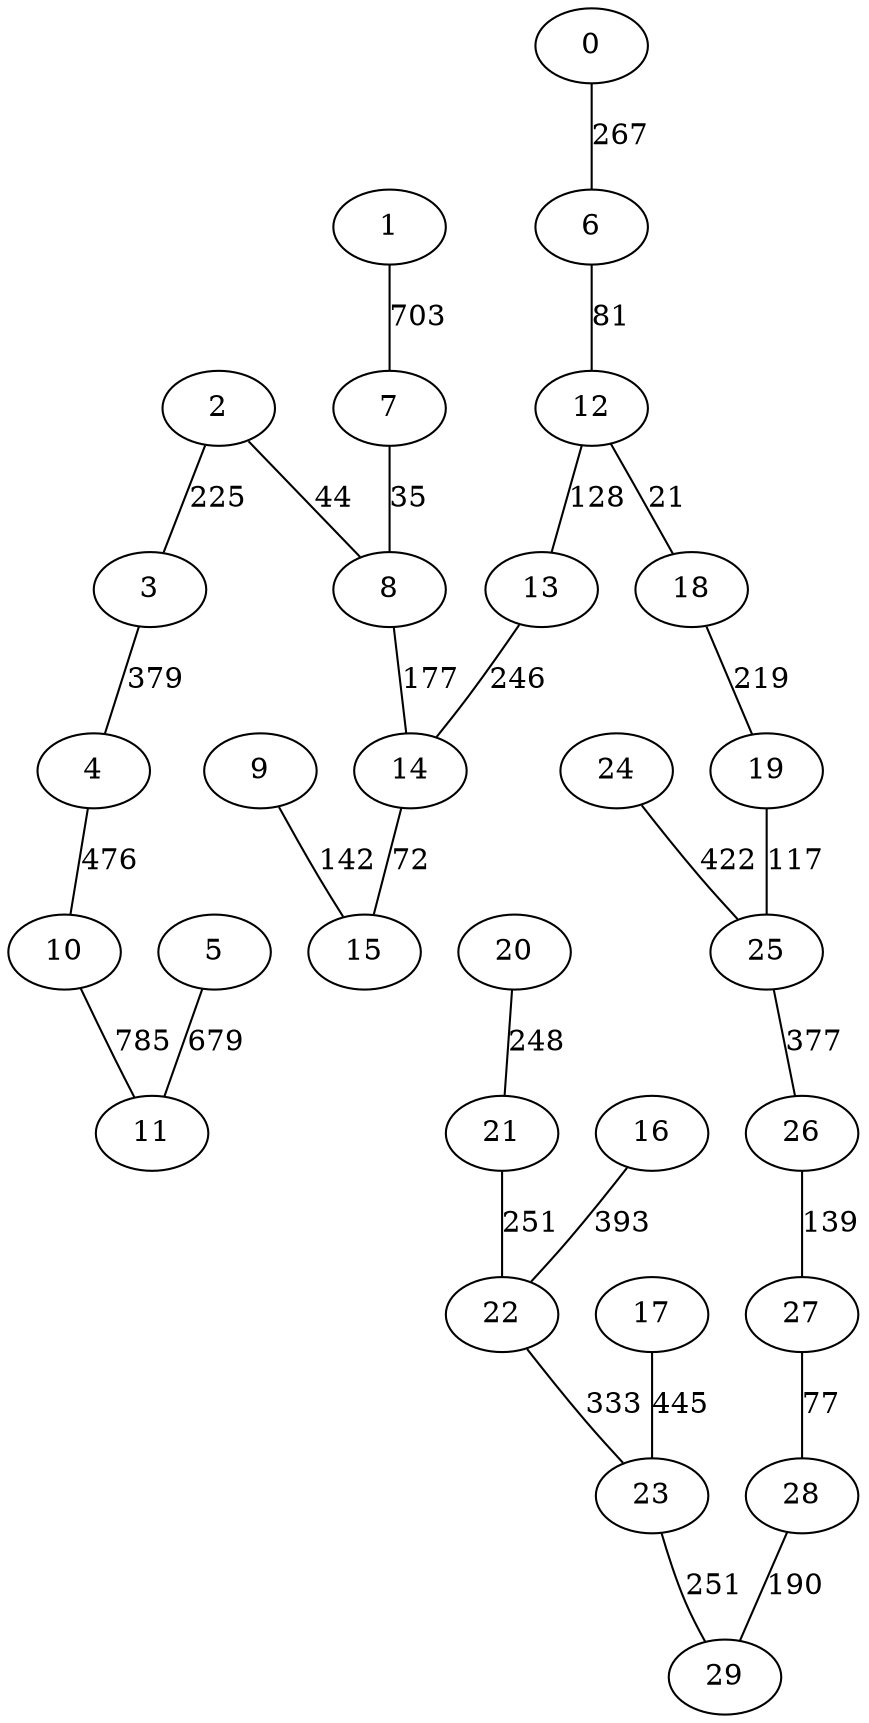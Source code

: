 strict graph G {
0;
1;
2;
3;
4;
5;
6;
7;
8;
9;
10;
11;
12;
13;
14;
15;
16;
17;
18;
19;
20;
21;
22;
23;
24;
25;
26;
27;
28;
29;
22 -- 23  [label=333];
7 -- 8  [label=35];
5 -- 11  [label=679];
19 -- 25  [label=117];
17 -- 23  [label=445];
14 -- 15  [label=72];
18 -- 19  [label=219];
1 -- 7  [label=703];
16 -- 22  [label=393];
24 -- 25  [label=422];
23 -- 29  [label=251];
6 -- 12  [label=81];
12 -- 18  [label=21];
3 -- 4  [label=379];
12 -- 13  [label=128];
8 -- 14  [label=177];
13 -- 14  [label=246];
21 -- 22  [label=251];
4 -- 10  [label=476];
2 -- 8  [label=44];
25 -- 26  [label=377];
9 -- 15  [label=142];
28 -- 29  [label=190];
26 -- 27  [label=139];
20 -- 21  [label=248];
27 -- 28  [label=77];
2 -- 3  [label=225];
10 -- 11  [label=785];
0 -- 6  [label=267];
}
